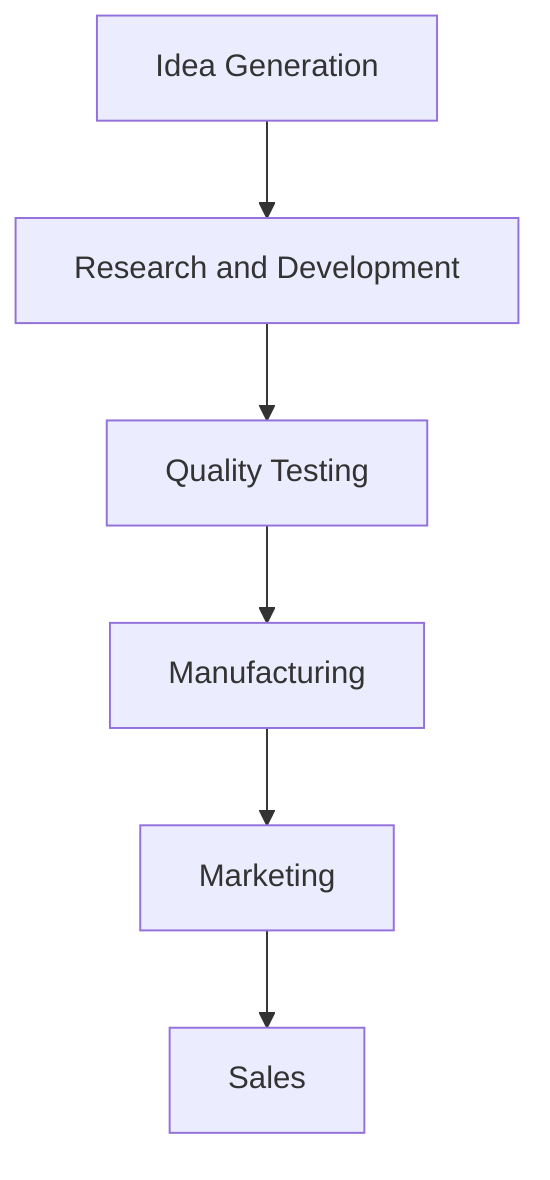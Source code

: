 graph TD
    A[Idea Generation] --> B[Research and Development]
    B --> C[Quality Testing]
    C --> D[Manufacturing]
    D --> E[Marketing]
    E --> F[Sales]